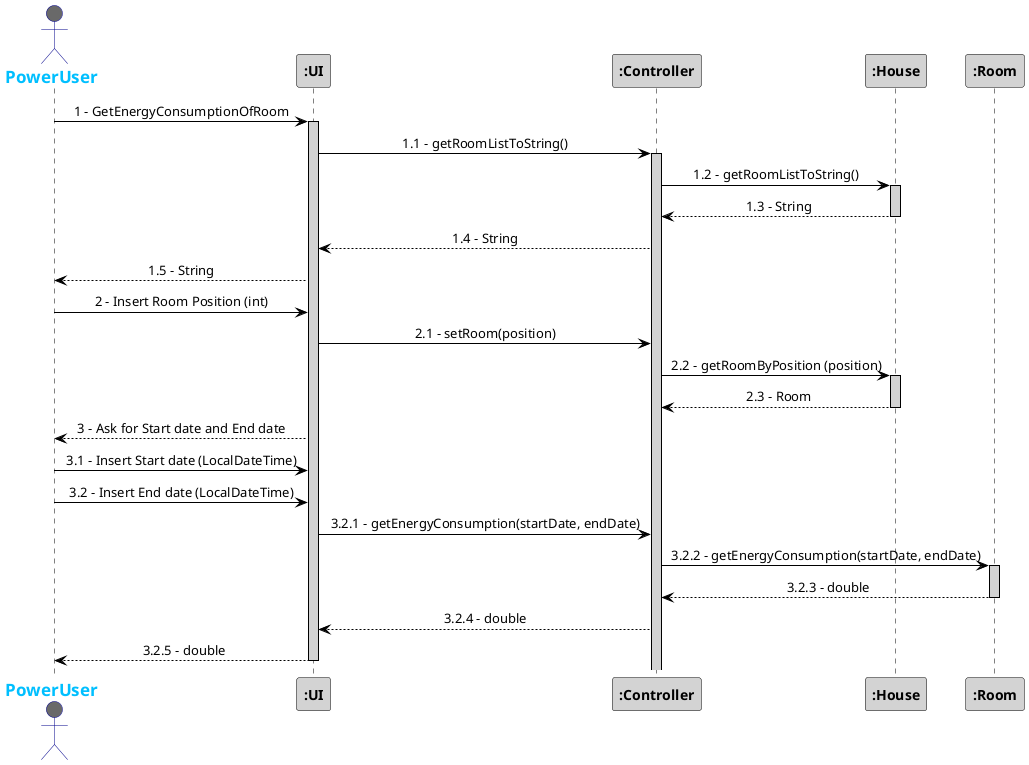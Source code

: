 @startuml
skinparam sequenceMessageAlign center
skinparam sequence {
	ArrowColor Black
	ActorBorderColor DarkBlue
	LifeLineBorderColor black
	LifeLineBackgroundColor LightGrey

	ParticipantBorderColor Black
	ParticipantBackgroundColor LightGrey
	ParticipantFontStyle Bold

	ActorBackgroundColor DimGrey
	ActorFontColor DeepSkyBlue
	ActorFontStyle Bold
	ActorFontSize 17
	ActorFontName Aapex
}

actor PowerUser
PowerUser -> ":UI": 1 - GetEnergyConsumptionOfRoom
activate ":UI"
":UI" -> ":Controller": 1.1 - getRoomListToString()
activate ":Controller"
":Controller" -> ":House": 1.2 - getRoomListToString()
activate ":House"
":Controller" <-- ":House": 1.3 - String
deactivate ":House"
":UI" <-- ":Controller": 1.4 - String
PowerUser <-- ":UI": 1.5 - String

PowerUser -> ":UI": 2 - Insert Room Position (int)
":UI" -> ":Controller": 2.1 - setRoom(position)
":Controller" -> ":House": 2.2 - getRoomByPosition (position)
activate ":House"
":Controller" <-- ":House": 2.3 - Room
deactivate ":House"

PowerUser <-- ":UI": 3 - Ask for Start date and End date
PowerUser -> ":UI": 3.1 - Insert Start date (LocalDateTime)
PowerUser -> ":UI": 3.2 - Insert End date (LocalDateTime)
":UI" -> ":Controller": 3.2.1 - getEnergyConsumption(startDate, endDate)
":Controller" -> ":Room": 3.2.2 - getEnergyConsumption(startDate, endDate)
activate ":Room"
":Controller" <-- ":Room": 3.2.3 - double
deactivate ":Room"
":UI" <-- ":Controller": 3.2.4 - double
PowerUser <-- ":UI": 3.2.5 - double
deactivate ":UI"

@enduml